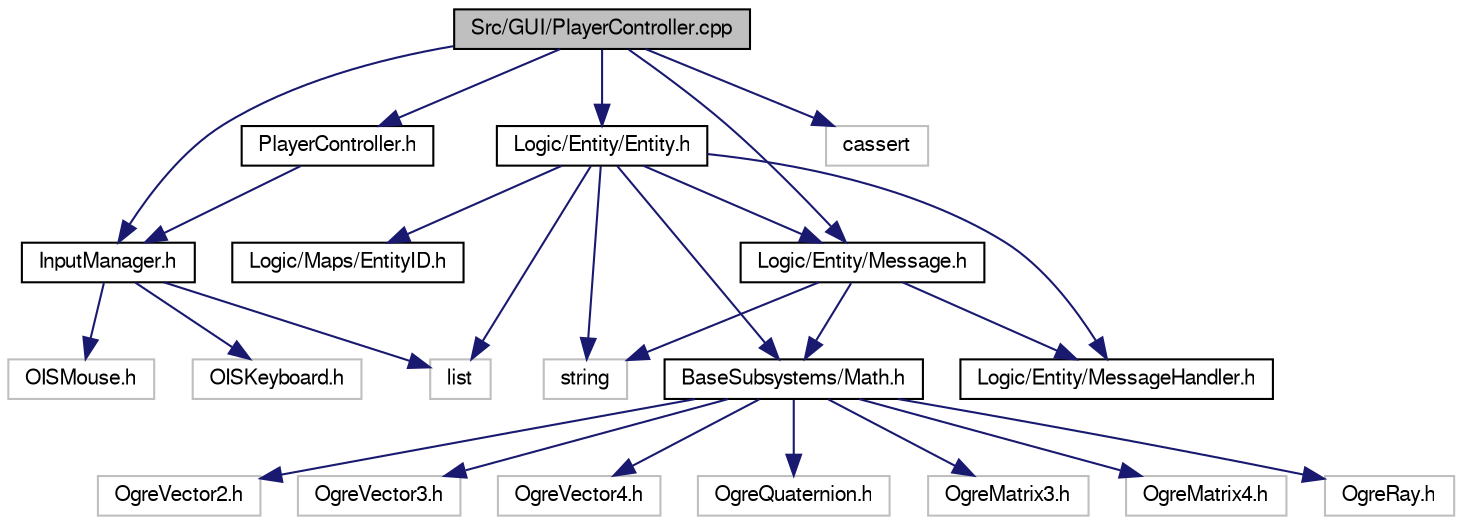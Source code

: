 digraph "Src/GUI/PlayerController.cpp"
{
  edge [fontname="FreeSans",fontsize="10",labelfontname="FreeSans",labelfontsize="10"];
  node [fontname="FreeSans",fontsize="10",shape=record];
  Node1 [label="Src/GUI/PlayerController.cpp",height=0.2,width=0.4,color="black", fillcolor="grey75", style="filled", fontcolor="black"];
  Node1 -> Node2 [color="midnightblue",fontsize="10",style="solid",fontname="FreeSans"];
  Node2 [label="PlayerController.h",height=0.2,width=0.4,color="black", fillcolor="white", style="filled",URL="$_player_controller_8h.html",tooltip="Contiene la declaración de la clase CPlayerController. "];
  Node2 -> Node3 [color="midnightblue",fontsize="10",style="solid",fontname="FreeSans"];
  Node3 [label="InputManager.h",height=0.2,width=0.4,color="black", fillcolor="white", style="filled",URL="$_input_manager_8h.html",tooltip="Contiene la declaración del gestor de periféricos de entrada así como las clases oyentes que deben ex..."];
  Node3 -> Node4 [color="midnightblue",fontsize="10",style="solid",fontname="FreeSans"];
  Node4 [label="OISMouse.h",height=0.2,width=0.4,color="grey75", fillcolor="white", style="filled"];
  Node3 -> Node5 [color="midnightblue",fontsize="10",style="solid",fontname="FreeSans"];
  Node5 [label="OISKeyboard.h",height=0.2,width=0.4,color="grey75", fillcolor="white", style="filled"];
  Node3 -> Node6 [color="midnightblue",fontsize="10",style="solid",fontname="FreeSans"];
  Node6 [label="list",height=0.2,width=0.4,color="grey75", fillcolor="white", style="filled"];
  Node1 -> Node3 [color="midnightblue",fontsize="10",style="solid",fontname="FreeSans"];
  Node1 -> Node7 [color="midnightblue",fontsize="10",style="solid",fontname="FreeSans"];
  Node7 [label="Logic/Entity/Entity.h",height=0.2,width=0.4,color="black", fillcolor="white", style="filled",URL="$_logic_2_entity_2_entity_8h_source.html"];
  Node7 -> Node8 [color="midnightblue",fontsize="10",style="solid",fontname="FreeSans"];
  Node8 [label="BaseSubsystems/Math.h",height=0.2,width=0.4,color="black", fillcolor="white", style="filled",URL="$_math_8h.html",tooltip="Este fichero contiene la definición de ciertos tipos de datos utilizados por la aplicación y relacion..."];
  Node8 -> Node9 [color="midnightblue",fontsize="10",style="solid",fontname="FreeSans"];
  Node9 [label="OgreVector2.h",height=0.2,width=0.4,color="grey75", fillcolor="white", style="filled"];
  Node8 -> Node10 [color="midnightblue",fontsize="10",style="solid",fontname="FreeSans"];
  Node10 [label="OgreVector3.h",height=0.2,width=0.4,color="grey75", fillcolor="white", style="filled"];
  Node8 -> Node11 [color="midnightblue",fontsize="10",style="solid",fontname="FreeSans"];
  Node11 [label="OgreVector4.h",height=0.2,width=0.4,color="grey75", fillcolor="white", style="filled"];
  Node8 -> Node12 [color="midnightblue",fontsize="10",style="solid",fontname="FreeSans"];
  Node12 [label="OgreQuaternion.h",height=0.2,width=0.4,color="grey75", fillcolor="white", style="filled"];
  Node8 -> Node13 [color="midnightblue",fontsize="10",style="solid",fontname="FreeSans"];
  Node13 [label="OgreMatrix3.h",height=0.2,width=0.4,color="grey75", fillcolor="white", style="filled"];
  Node8 -> Node14 [color="midnightblue",fontsize="10",style="solid",fontname="FreeSans"];
  Node14 [label="OgreMatrix4.h",height=0.2,width=0.4,color="grey75", fillcolor="white", style="filled"];
  Node8 -> Node15 [color="midnightblue",fontsize="10",style="solid",fontname="FreeSans"];
  Node15 [label="OgreRay.h",height=0.2,width=0.4,color="grey75", fillcolor="white", style="filled"];
  Node7 -> Node16 [color="midnightblue",fontsize="10",style="solid",fontname="FreeSans"];
  Node16 [label="Logic/Maps/EntityID.h",height=0.2,width=0.4,color="black", fillcolor="white", style="filled",URL="$_entity_i_d_8h.html",tooltip="Contiene la definición del tipo de identificación de entidades y una función para generación de nuevo..."];
  Node7 -> Node17 [color="midnightblue",fontsize="10",style="solid",fontname="FreeSans"];
  Node17 [label="Logic/Entity/MessageHandler.h",height=0.2,width=0.4,color="black", fillcolor="white", style="filled",URL="$_message_handler_8h_source.html"];
  Node7 -> Node18 [color="midnightblue",fontsize="10",style="solid",fontname="FreeSans"];
  Node18 [label="Logic/Entity/Message.h",height=0.2,width=0.4,color="black", fillcolor="white", style="filled",URL="$_message_8h.html",tooltip="Contiene el tipo de datos de un mensaje. "];
  Node18 -> Node19 [color="midnightblue",fontsize="10",style="solid",fontname="FreeSans"];
  Node19 [label="string",height=0.2,width=0.4,color="grey75", fillcolor="white", style="filled"];
  Node18 -> Node8 [color="midnightblue",fontsize="10",style="solid",fontname="FreeSans"];
  Node18 -> Node17 [color="midnightblue",fontsize="10",style="solid",fontname="FreeSans"];
  Node7 -> Node6 [color="midnightblue",fontsize="10",style="solid",fontname="FreeSans"];
  Node7 -> Node19 [color="midnightblue",fontsize="10",style="solid",fontname="FreeSans"];
  Node1 -> Node18 [color="midnightblue",fontsize="10",style="solid",fontname="FreeSans"];
  Node1 -> Node20 [color="midnightblue",fontsize="10",style="solid",fontname="FreeSans"];
  Node20 [label="cassert",height=0.2,width=0.4,color="grey75", fillcolor="white", style="filled"];
}
